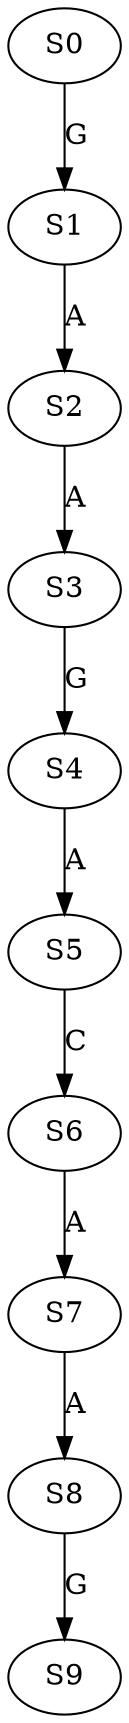 strict digraph  {
	S0 -> S1 [ label = G ];
	S1 -> S2 [ label = A ];
	S2 -> S3 [ label = A ];
	S3 -> S4 [ label = G ];
	S4 -> S5 [ label = A ];
	S5 -> S6 [ label = C ];
	S6 -> S7 [ label = A ];
	S7 -> S8 [ label = A ];
	S8 -> S9 [ label = G ];
}
